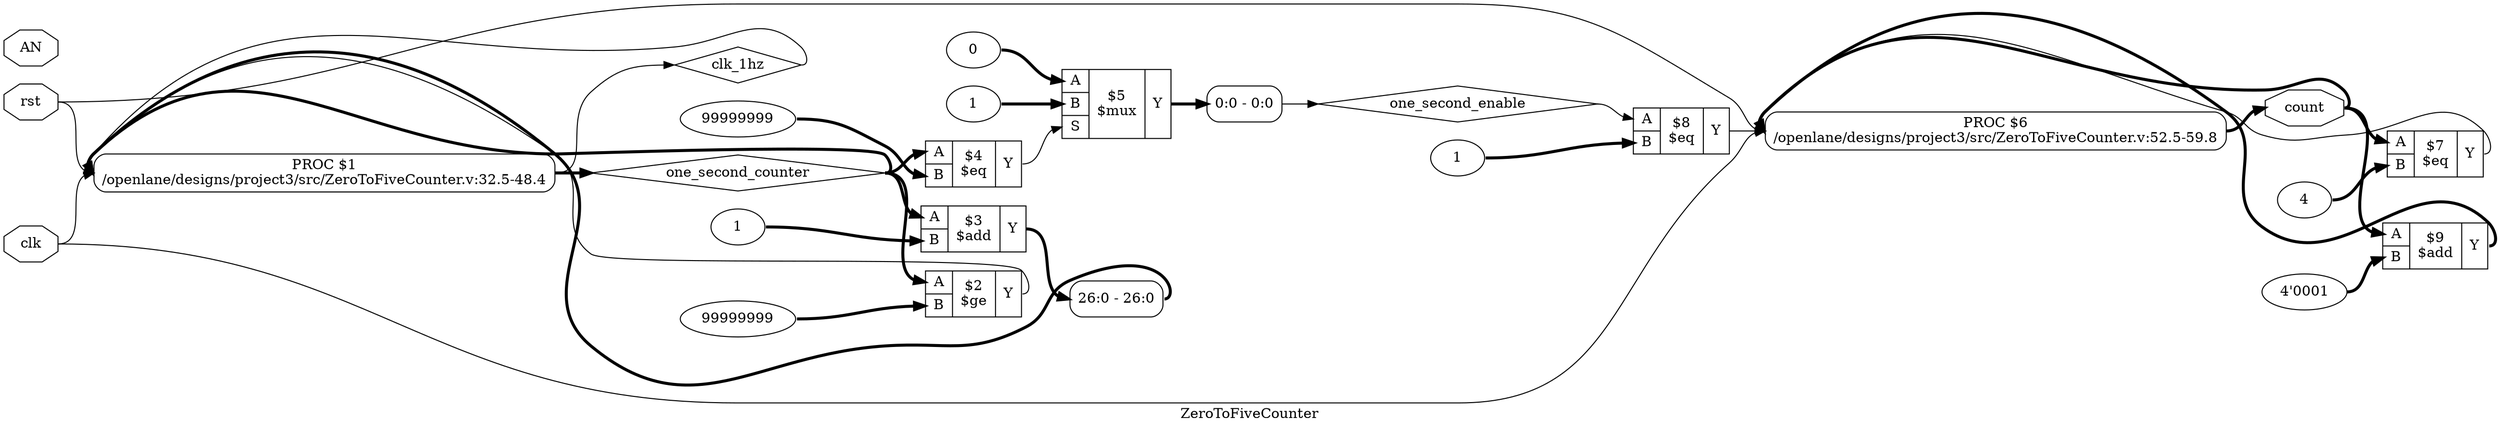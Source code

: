 digraph "ZeroToFiveCounter" {
label="ZeroToFiveCounter";
rankdir="LR";
remincross=true;
n7 [ shape=diamond, label="one_second_enable", color="black", fontcolor="black" ];
n12 [ shape=diamond, label="clk_1hz", color="black", fontcolor="black" ];
n13 [ shape=diamond, label="one_second_counter", color="black", fontcolor="black" ];
n14 [ shape=octagon, label="AN", color="black", fontcolor="black" ];
n15 [ shape=octagon, label="count", color="black", fontcolor="black" ];
n16 [ shape=octagon, label="rst", color="black", fontcolor="black" ];
n17 [ shape=octagon, label="clk", color="black", fontcolor="black" ];
v0 [ label="4'0001" ];
c21 [ shape=record, label="{{<p18> A|<p19> B}|$9\n$add|{<p20> Y}}",  ];
v1 [ label="1" ];
c22 [ shape=record, label="{{<p18> A|<p19> B}|$8\n$eq|{<p20> Y}}",  ];
v2 [ label="4" ];
c23 [ shape=record, label="{{<p18> A|<p19> B}|$7\n$eq|{<p20> Y}}",  ];
v3 [ label="1" ];
v4 [ label="0" ];
c25 [ shape=record, label="{{<p18> A|<p19> B|<p24> S}|$5\n$mux|{<p20> Y}}",  ];
v5 [ label="99999999" ];
c26 [ shape=record, label="{{<p18> A|<p19> B}|$4\n$eq|{<p20> Y}}",  ];
v6 [ label="1" ];
c27 [ shape=record, label="{{<p18> A|<p19> B}|$3\n$add|{<p20> Y}}",  ];
v7 [ label="99999999" ];
c28 [ shape=record, label="{{<p18> A|<p19> B}|$2\n$ge|{<p20> Y}}",  ];
p8 [shape=box, style=rounded, label="PROC $6\n/openlane/designs/project3/src/ZeroToFiveCounter.v:52.5-59.8", ];
x10 [ shape=record, style=rounded, label="<s0> 26:0 - 26:0 ", color="black", fontcolor="black" ];
p9 [shape=box, style=rounded, label="PROC $1\n/openlane/designs/project3/src/ZeroToFiveCounter.v:32.5-48.4", ];
x11 [ shape=record, style=rounded, label="<s0> 0:0 - 0:0 ", color="black", fontcolor="black" ];
c21:p20:e -> p8:w [color="black", fontcolor="black", style="setlinewidth(3)", label=""];
p9:e -> n12:w [color="black", fontcolor="black", label=""];
n12:e -> p9:w [color="black", fontcolor="black", label=""];
p9:e -> n13:w [color="black", fontcolor="black", style="setlinewidth(3)", label=""];
n13:e -> c26:p18:w [color="black", fontcolor="black", style="setlinewidth(3)", label=""];
n13:e -> c27:p18:w [color="black", fontcolor="black", style="setlinewidth(3)", label=""];
n13:e -> c28:p18:w [color="black", fontcolor="black", style="setlinewidth(3)", label=""];
n13:e -> p9:w [color="black", fontcolor="black", style="setlinewidth(3)", label=""];
p8:e -> n15:w [color="black", fontcolor="black", style="setlinewidth(3)", label=""];
n15:e -> c21:p18:w [color="black", fontcolor="black", style="setlinewidth(3)", label=""];
n15:e -> c23:p18:w [color="black", fontcolor="black", style="setlinewidth(3)", label=""];
n15:e -> p8:w [color="black", fontcolor="black", style="setlinewidth(3)", label=""];
n16:e -> p8:w [color="black", fontcolor="black", label=""];
n16:e -> p9:w [color="black", fontcolor="black", label=""];
n17:e -> p8:w [color="black", fontcolor="black", label=""];
n17:e -> p9:w [color="black", fontcolor="black", label=""];
c22:p20:e -> p8:w [color="black", fontcolor="black", label=""];
c23:p20:e -> p8:w [color="black", fontcolor="black", label=""];
c25:p20:e -> x11:s0:w [color="black", fontcolor="black", style="setlinewidth(3)", label=""];
c26:p20:e -> c25:p24:w [color="black", fontcolor="black", label=""];
x11:e -> n7:w [color="black", fontcolor="black", label=""];
n7:e -> c22:p18:w [color="black", fontcolor="black", label=""];
c27:p20:e -> x10:s0:w [color="black", fontcolor="black", style="setlinewidth(3)", label=""];
c28:p20:e -> p9:w [color="black", fontcolor="black", label=""];
v0:e -> c21:p19:w [color="black", fontcolor="black", style="setlinewidth(3)", label=""];
v1:e -> c22:p19:w [color="black", fontcolor="black", style="setlinewidth(3)", label=""];
v2:e -> c23:p19:w [color="black", fontcolor="black", style="setlinewidth(3)", label=""];
v3:e -> c25:p19:w [color="black", fontcolor="black", style="setlinewidth(3)", label=""];
v4:e -> c25:p18:w [color="black", fontcolor="black", style="setlinewidth(3)", label=""];
v5:e -> c26:p19:w [color="black", fontcolor="black", style="setlinewidth(3)", label=""];
v6:e -> c27:p19:w [color="black", fontcolor="black", style="setlinewidth(3)", label=""];
v7:e -> c28:p19:w [color="black", fontcolor="black", style="setlinewidth(3)", label=""];
x10:e -> p9:w [color="black", fontcolor="black", style="setlinewidth(3)", label=""];
}
